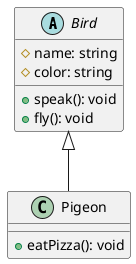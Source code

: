 @startuml
'https://plantuml.com/class-diagram

Bird <|-- Pigeon

abstract class Bird {
#name: string
#color: string
+speak(): void
+fly(): void
}

class Pigeon {
+eatPizza(): void
}

@enduml